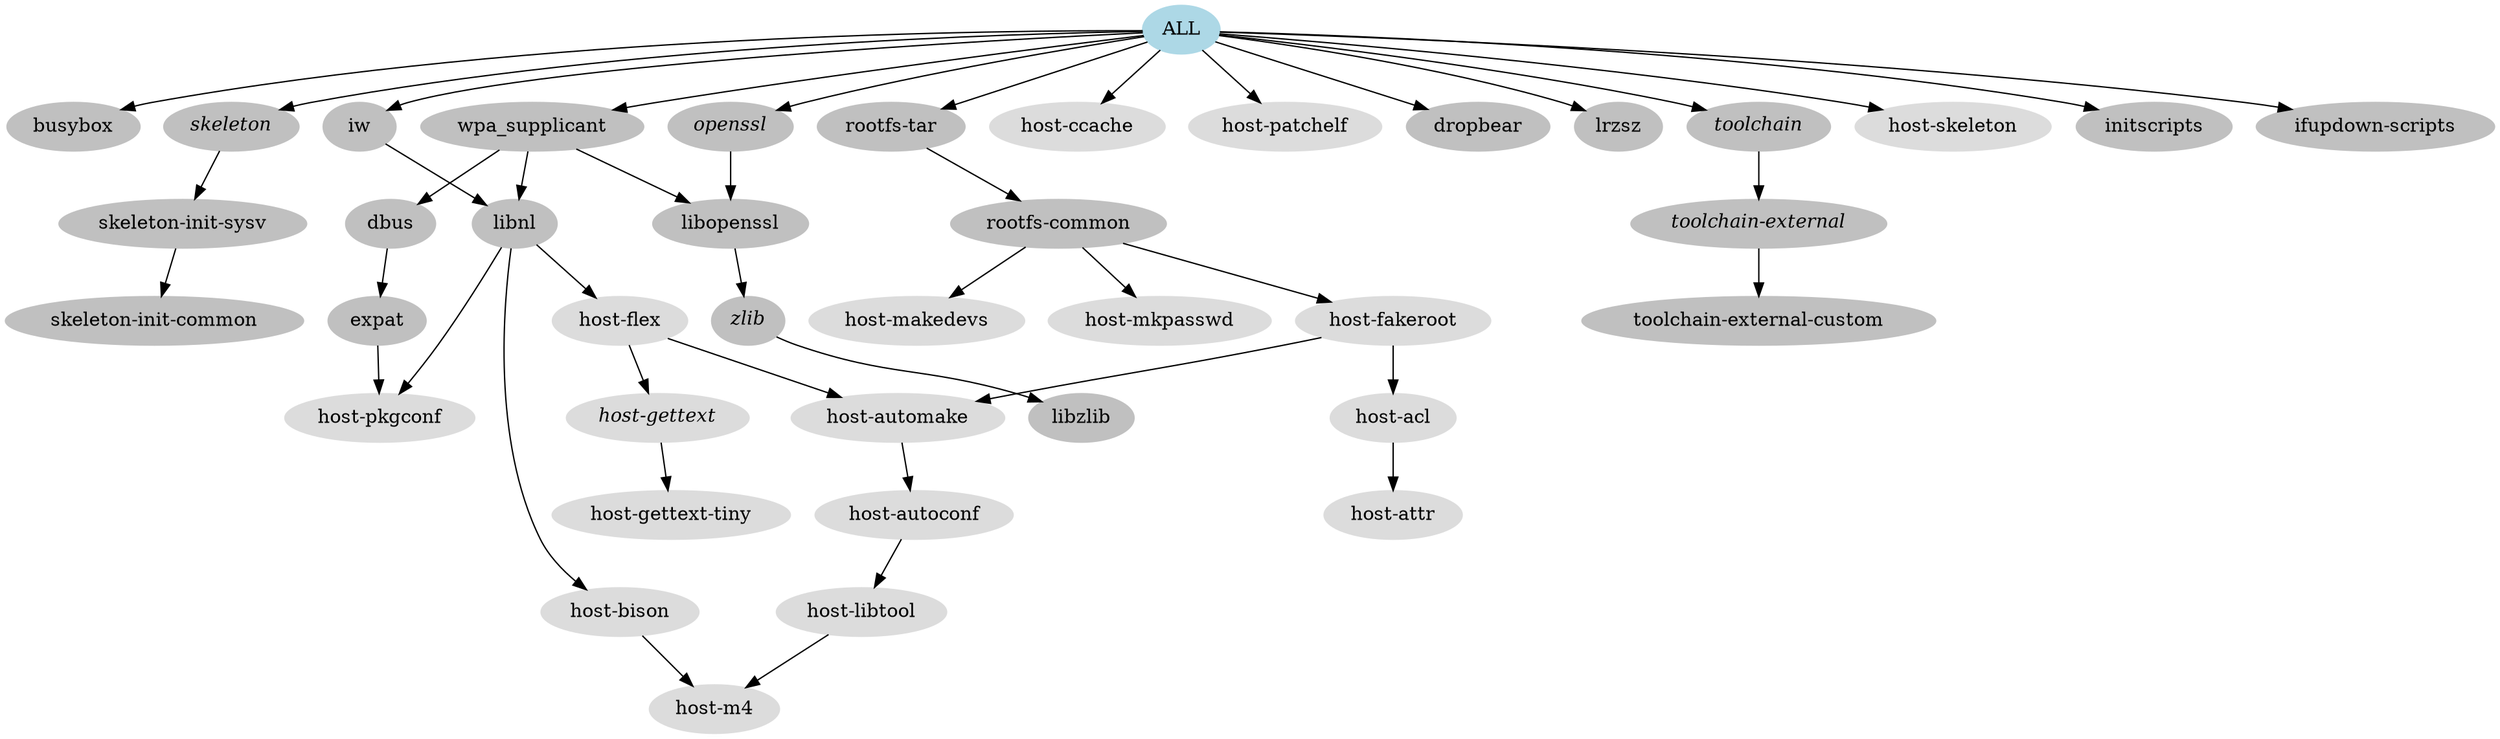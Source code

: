 digraph G {
_all [label = "ALL"]
_all [color=lightblue,style=filled]
_all -> _busybox [dir=forward]
_busybox [label = "busybox"]
_busybox [color=grey,style=filled]
_all -> _skeleton [dir=forward]
_skeleton [label = <<I>skeleton</I>>]
_skeleton [color=grey,style=filled]
_skeleton -> _skeletoninitsysv [dir=forward]
_skeletoninitsysv [label = "skeleton-init-sysv"]
_skeletoninitsysv [color=grey,style=filled]
_skeletoninitsysv -> _skeletoninitcommon [dir=forward]
_skeletoninitcommon [label = "skeleton-init-common"]
_skeletoninitcommon [color=grey,style=filled]
_all -> _wpa_supplicant [dir=forward]
_wpa_supplicant [label = "wpa_supplicant"]
_wpa_supplicant [color=grey,style=filled]
_wpa_supplicant -> _dbus [dir=forward]
_dbus [label = "dbus"]
_dbus [color=grey,style=filled]
_dbus -> _expat [dir=forward]
_expat [label = "expat"]
_expat [color=grey,style=filled]
_expat -> _hostpkgconf [dir=forward]
_hostpkgconf [label = "host-pkgconf"]
_hostpkgconf [color=gainsboro,style=filled]
_wpa_supplicant -> _libnl [dir=forward]
_libnl [label = "libnl"]
_libnl [color=grey,style=filled]
_libnl -> _hostbison [dir=forward]
_hostbison [label = "host-bison"]
_hostbison [color=gainsboro,style=filled]
_hostbison -> _hostm4 [dir=forward]
_hostm4 [label = "host-m4"]
_hostm4 [color=gainsboro,style=filled]
_libnl -> _hostflex [dir=forward]
_hostflex [label = "host-flex"]
_hostflex [color=gainsboro,style=filled]
_hostflex -> _hostautomake [dir=forward]
_hostautomake [label = "host-automake"]
_hostautomake [color=gainsboro,style=filled]
_hostautomake -> _hostautoconf [dir=forward]
_hostautoconf [label = "host-autoconf"]
_hostautoconf [color=gainsboro,style=filled]
_hostautoconf -> _hostlibtool [dir=forward]
_hostlibtool [label = "host-libtool"]
_hostlibtool [color=gainsboro,style=filled]
_hostlibtool -> _hostm4 [dir=forward]
_hostflex -> _hostgettext [dir=forward]
_hostgettext [label = <<I>host-gettext</I>>]
_hostgettext [color=gainsboro,style=filled]
_hostgettext -> _hostgettexttiny [dir=forward]
_hostgettexttiny [label = "host-gettext-tiny"]
_hostgettexttiny [color=gainsboro,style=filled]
_libnl -> _hostpkgconf [dir=forward]
_wpa_supplicant -> _libopenssl [dir=forward]
_libopenssl [label = "libopenssl"]
_libopenssl [color=grey,style=filled]
_libopenssl -> _zlib [dir=forward]
_zlib [label = <<I>zlib</I>>]
_zlib [color=grey,style=filled]
_zlib -> _libzlib [dir=forward]
_libzlib [label = "libzlib"]
_libzlib [color=grey,style=filled]
_all -> _iw [dir=forward]
_iw [label = "iw"]
_iw [color=grey,style=filled]
_iw -> _libnl [dir=forward]
_all -> _openssl [dir=forward]
_openssl [label = <<I>openssl</I>>]
_openssl [color=grey,style=filled]
_openssl -> _libopenssl [dir=forward]
_all -> _rootfstar [dir=forward]
_rootfstar [label = "rootfs-tar"]
_rootfstar [color=grey,style=filled]
_rootfstar -> _rootfscommon [dir=forward]
_rootfscommon [label = "rootfs-common"]
_rootfscommon [color=grey,style=filled]
_rootfscommon -> _hostfakeroot [dir=forward]
_hostfakeroot [label = "host-fakeroot"]
_hostfakeroot [color=gainsboro,style=filled]
_hostfakeroot -> _hostacl [dir=forward]
_hostacl [label = "host-acl"]
_hostacl [color=gainsboro,style=filled]
_hostacl -> _hostattr [dir=forward]
_hostattr [label = "host-attr"]
_hostattr [color=gainsboro,style=filled]
_hostfakeroot -> _hostautomake [dir=forward]
_rootfscommon -> _hostmakedevs [dir=forward]
_hostmakedevs [label = "host-makedevs"]
_hostmakedevs [color=gainsboro,style=filled]
_rootfscommon -> _hostmkpasswd [dir=forward]
_hostmkpasswd [label = "host-mkpasswd"]
_hostmkpasswd [color=gainsboro,style=filled]
_all -> _hostccache [dir=forward]
_hostccache [label = "host-ccache"]
_hostccache [color=gainsboro,style=filled]
_all -> _hostpatchelf [dir=forward]
_hostpatchelf [label = "host-patchelf"]
_hostpatchelf [color=gainsboro,style=filled]
_all -> _dropbear [dir=forward]
_dropbear [label = "dropbear"]
_dropbear [color=grey,style=filled]
_all -> _lrzsz [dir=forward]
_lrzsz [label = "lrzsz"]
_lrzsz [color=grey,style=filled]
_all -> _toolchain [dir=forward]
_toolchain [label = <<I>toolchain</I>>]
_toolchain [color=grey,style=filled]
_toolchain -> _toolchainexternal [dir=forward]
_toolchainexternal [label = <<I>toolchain-external</I>>]
_toolchainexternal [color=grey,style=filled]
_toolchainexternal -> _toolchainexternalcustom [dir=forward]
_toolchainexternalcustom [label = "toolchain-external-custom"]
_toolchainexternalcustom [color=grey,style=filled]
_all -> _hostskeleton [dir=forward]
_hostskeleton [label = "host-skeleton"]
_hostskeleton [color=gainsboro,style=filled]
_all -> _initscripts [dir=forward]
_initscripts [label = "initscripts"]
_initscripts [color=grey,style=filled]
_all -> _ifupdownscripts [dir=forward]
_ifupdownscripts [label = "ifupdown-scripts"]
_ifupdownscripts [color=grey,style=filled]
}
